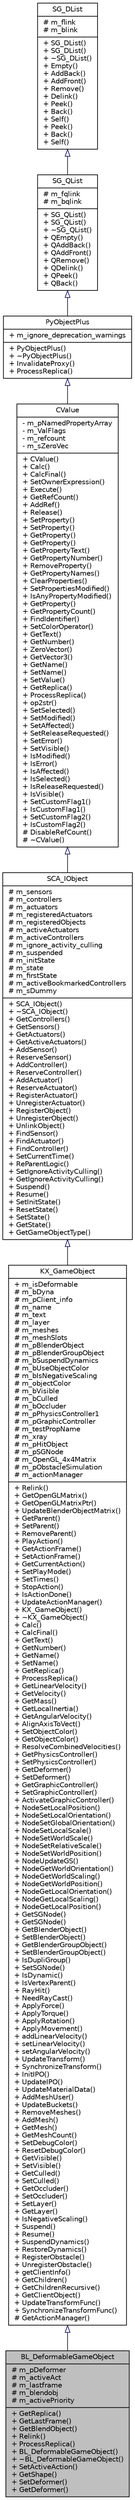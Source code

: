 digraph G
{
  edge [fontname="Helvetica",fontsize="10",labelfontname="Helvetica",labelfontsize="10"];
  node [fontname="Helvetica",fontsize="10",shape=record];
  Node1 [label="{BL_DeformableGameObject\n|# m_pDeformer\l# m_activeAct\l# m_lastframe\l# m_blendobj\l# m_activePriority\l|+ GetReplica()\l+ GetLastFrame()\l+ GetBlendObject()\l+ Relink()\l+ ProcessReplica()\l+ BL_DeformableGameObject()\l+ ~BL_DeformableGameObject()\l+ SetActiveAction()\l+ GetShape()\l+ SetDeformer()\l+ GetDeformer()\l}",height=0.2,width=0.4,color="black", fillcolor="grey75", style="filled" fontcolor="black"];
  Node2 -> Node1 [dir=back,color="midnightblue",fontsize="10",style="solid",arrowtail="empty",fontname="Helvetica"];
  Node2 [label="{KX_GameObject\n|+ m_isDeformable\l# m_bDyna\l# m_pClient_info\l# m_name\l# m_text\l# m_layer\l# m_meshes\l# m_meshSlots\l# m_pBlenderObject\l# m_pBlenderGroupObject\l# m_bSuspendDynamics\l# m_bUseObjectColor\l# m_bIsNegativeScaling\l# m_objectColor\l# m_bVisible\l# m_bCulled\l# m_bOccluder\l# m_pPhysicsController1\l# m_pGraphicController\l# m_testPropName\l# m_xray\l# m_pHitObject\l# m_pSGNode\l# m_OpenGL_4x4Matrix\l# m_pObstacleSimulation\l# m_actionManager\l|+ Relink()\l+ GetOpenGLMatrix()\l+ GetOpenGLMatrixPtr()\l+ UpdateBlenderObjectMatrix()\l+ GetParent()\l+ SetParent()\l+ RemoveParent()\l+ PlayAction()\l+ GetActionFrame()\l+ SetActionFrame()\l+ GetCurrentAction()\l+ SetPlayMode()\l+ SetTimes()\l+ StopAction()\l+ IsActionDone()\l+ UpdateActionManager()\l+ KX_GameObject()\l+ ~KX_GameObject()\l+ Calc()\l+ CalcFinal()\l+ GetText()\l+ GetNumber()\l+ GetName()\l+ SetName()\l+ GetReplica()\l+ ProcessReplica()\l+ GetLinearVelocity()\l+ GetVelocity()\l+ GetMass()\l+ GetLocalInertia()\l+ GetAngularVelocity()\l+ AlignAxisToVect()\l+ SetObjectColor()\l+ GetObjectColor()\l+ ResolveCombinedVelocities()\l+ GetPhysicsController()\l+ SetPhysicsController()\l+ GetDeformer()\l+ SetDeformer()\l+ GetGraphicController()\l+ SetGraphicController()\l+ ActivateGraphicController()\l+ NodeSetLocalPosition()\l+ NodeSetLocalOrientation()\l+ NodeSetGlobalOrientation()\l+ NodeSetLocalScale()\l+ NodeSetWorldScale()\l+ NodeSetRelativeScale()\l+ NodeSetWorldPosition()\l+ NodeUpdateGS()\l+ NodeGetWorldOrientation()\l+ NodeGetWorldScaling()\l+ NodeGetWorldPosition()\l+ NodeGetLocalOrientation()\l+ NodeGetLocalScaling()\l+ NodeGetLocalPosition()\l+ GetSGNode()\l+ GetSGNode()\l+ GetBlenderObject()\l+ SetBlenderObject()\l+ GetBlenderGroupObject()\l+ SetBlenderGroupObject()\l+ IsDupliGroup()\l+ SetSGNode()\l+ IsDynamic()\l+ IsVertexParent()\l+ RayHit()\l+ NeedRayCast()\l+ ApplyForce()\l+ ApplyTorque()\l+ ApplyRotation()\l+ ApplyMovement()\l+ addLinearVelocity()\l+ setLinearVelocity()\l+ setAngularVelocity()\l+ UpdateTransform()\l+ SynchronizeTransform()\l+ InitIPO()\l+ UpdateIPO()\l+ UpdateMaterialData()\l+ AddMeshUser()\l+ UpdateBuckets()\l+ RemoveMeshes()\l+ AddMesh()\l+ GetMesh()\l+ GetMeshCount()\l+ SetDebugColor()\l+ ResetDebugColor()\l+ GetVisible()\l+ SetVisible()\l+ GetCulled()\l+ SetCulled()\l+ GetOccluder()\l+ SetOccluder()\l+ SetLayer()\l+ GetLayer()\l+ IsNegativeScaling()\l+ Suspend()\l+ Resume()\l+ SuspendDynamics()\l+ RestoreDynamics()\l+ RegisterObstacle()\l+ UnregisterObstacle()\l+ getClientInfo()\l+ GetChildren()\l+ GetChildrenRecursive()\l+ GetClientObject()\l+ UpdateTransformFunc()\l+ SynchronizeTransformFunc()\l# GetActionManager()\l}",height=0.2,width=0.4,color="black", fillcolor="white", style="filled",URL="$d1/d73/classKX__GameObject.html"];
  Node3 -> Node2 [dir=back,color="midnightblue",fontsize="10",style="solid",arrowtail="empty",fontname="Helvetica"];
  Node3 [label="{SCA_IObject\n|# m_sensors\l# m_controllers\l# m_actuators\l# m_registeredActuators\l# m_registeredObjects\l# m_activeActuators\l# m_activeControllers\l# m_ignore_activity_culling\l# m_suspended\l# m_initState\l# m_state\l# m_firstState\l# m_activeBookmarkedControllers\l# m_sDummy\l|+ SCA_IObject()\l+ ~SCA_IObject()\l+ GetControllers()\l+ GetSensors()\l+ GetActuators()\l+ GetActiveActuators()\l+ AddSensor()\l+ ReserveSensor()\l+ AddController()\l+ ReserveController()\l+ AddActuator()\l+ ReserveActuator()\l+ RegisterActuator()\l+ UnregisterActuator()\l+ RegisterObject()\l+ UnregisterObject()\l+ UnlinkObject()\l+ FindSensor()\l+ FindActuator()\l+ FindController()\l+ SetCurrentTime()\l+ ReParentLogic()\l+ SetIgnoreActivityCulling()\l+ GetIgnoreActivityCulling()\l+ Suspend()\l+ Resume()\l+ SetInitState()\l+ ResetState()\l+ SetState()\l+ GetState()\l+ GetGameObjectType()\l}",height=0.2,width=0.4,color="black", fillcolor="white", style="filled",URL="$da/d68/classSCA__IObject.html"];
  Node4 -> Node3 [dir=back,color="midnightblue",fontsize="10",style="solid",arrowtail="empty",fontname="Helvetica"];
  Node4 [label="{CValue\n|- m_pNamedPropertyArray\l- m_ValFlags\l- m_refcount\l- m_sZeroVec\l|+ CValue()\l+ Calc()\l+ CalcFinal()\l+ SetOwnerExpression()\l+ Execute()\l+ GetRefCount()\l+ AddRef()\l+ Release()\l+ SetProperty()\l+ SetProperty()\l+ GetProperty()\l+ GetProperty()\l+ GetPropertyText()\l+ GetPropertyNumber()\l+ RemoveProperty()\l+ GetPropertyNames()\l+ ClearProperties()\l+ SetPropertiesModified()\l+ IsAnyPropertyModified()\l+ GetProperty()\l+ GetPropertyCount()\l+ FindIdentifier()\l+ SetColorOperator()\l+ GetText()\l+ GetNumber()\l+ ZeroVector()\l+ GetVector3()\l+ GetName()\l+ SetName()\l+ SetValue()\l+ GetReplica()\l+ ProcessReplica()\l+ op2str()\l+ SetSelected()\l+ SetModified()\l+ SetAffected()\l+ SetReleaseRequested()\l+ SetError()\l+ SetVisible()\l+ IsModified()\l+ IsError()\l+ IsAffected()\l+ IsSelected()\l+ IsReleaseRequested()\l+ IsVisible()\l+ SetCustomFlag1()\l+ IsCustomFlag1()\l+ SetCustomFlag2()\l+ IsCustomFlag2()\l# DisableRefCount()\l# ~CValue()\l}",height=0.2,width=0.4,color="black", fillcolor="white", style="filled",URL="$d7/d9c/classCValue.html"];
  Node5 -> Node4 [dir=back,color="midnightblue",fontsize="10",style="solid",arrowtail="empty",fontname="Helvetica"];
  Node5 [label="{PyObjectPlus\n|+ m_ignore_deprecation_warnings\l|+ PyObjectPlus()\l+ ~PyObjectPlus()\l+ InvalidateProxy()\l+ ProcessReplica()\l}",height=0.2,width=0.4,color="black", fillcolor="white", style="filled",URL="$d0/dbc/classPyObjectPlus.html"];
  Node6 -> Node5 [dir=back,color="midnightblue",fontsize="10",style="solid",arrowtail="empty",fontname="Helvetica"];
  Node6 [label="{SG_QList\n|# m_fqlink\l# m_bqlink\l|+ SG_QList()\l+ SG_QList()\l+ ~SG_QList()\l+ QEmpty()\l+ QAddBack()\l+ QAddFront()\l+ QRemove()\l+ QDelink()\l+ QPeek()\l+ QBack()\l}",height=0.2,width=0.4,color="black", fillcolor="white", style="filled",URL="$d6/d05/classSG__QList.html"];
  Node7 -> Node6 [dir=back,color="midnightblue",fontsize="10",style="solid",arrowtail="empty",fontname="Helvetica"];
  Node7 [label="{SG_DList\n|# m_flink\l# m_blink\l|+ SG_DList()\l+ SG_DList()\l+ ~SG_DList()\l+ Empty()\l+ AddBack()\l+ AddFront()\l+ Remove()\l+ Delink()\l+ Peek()\l+ Back()\l+ Self()\l+ Peek()\l+ Back()\l+ Self()\l}",height=0.2,width=0.4,color="black", fillcolor="white", style="filled",URL="$db/d57/classSG__DList.html"];
}

